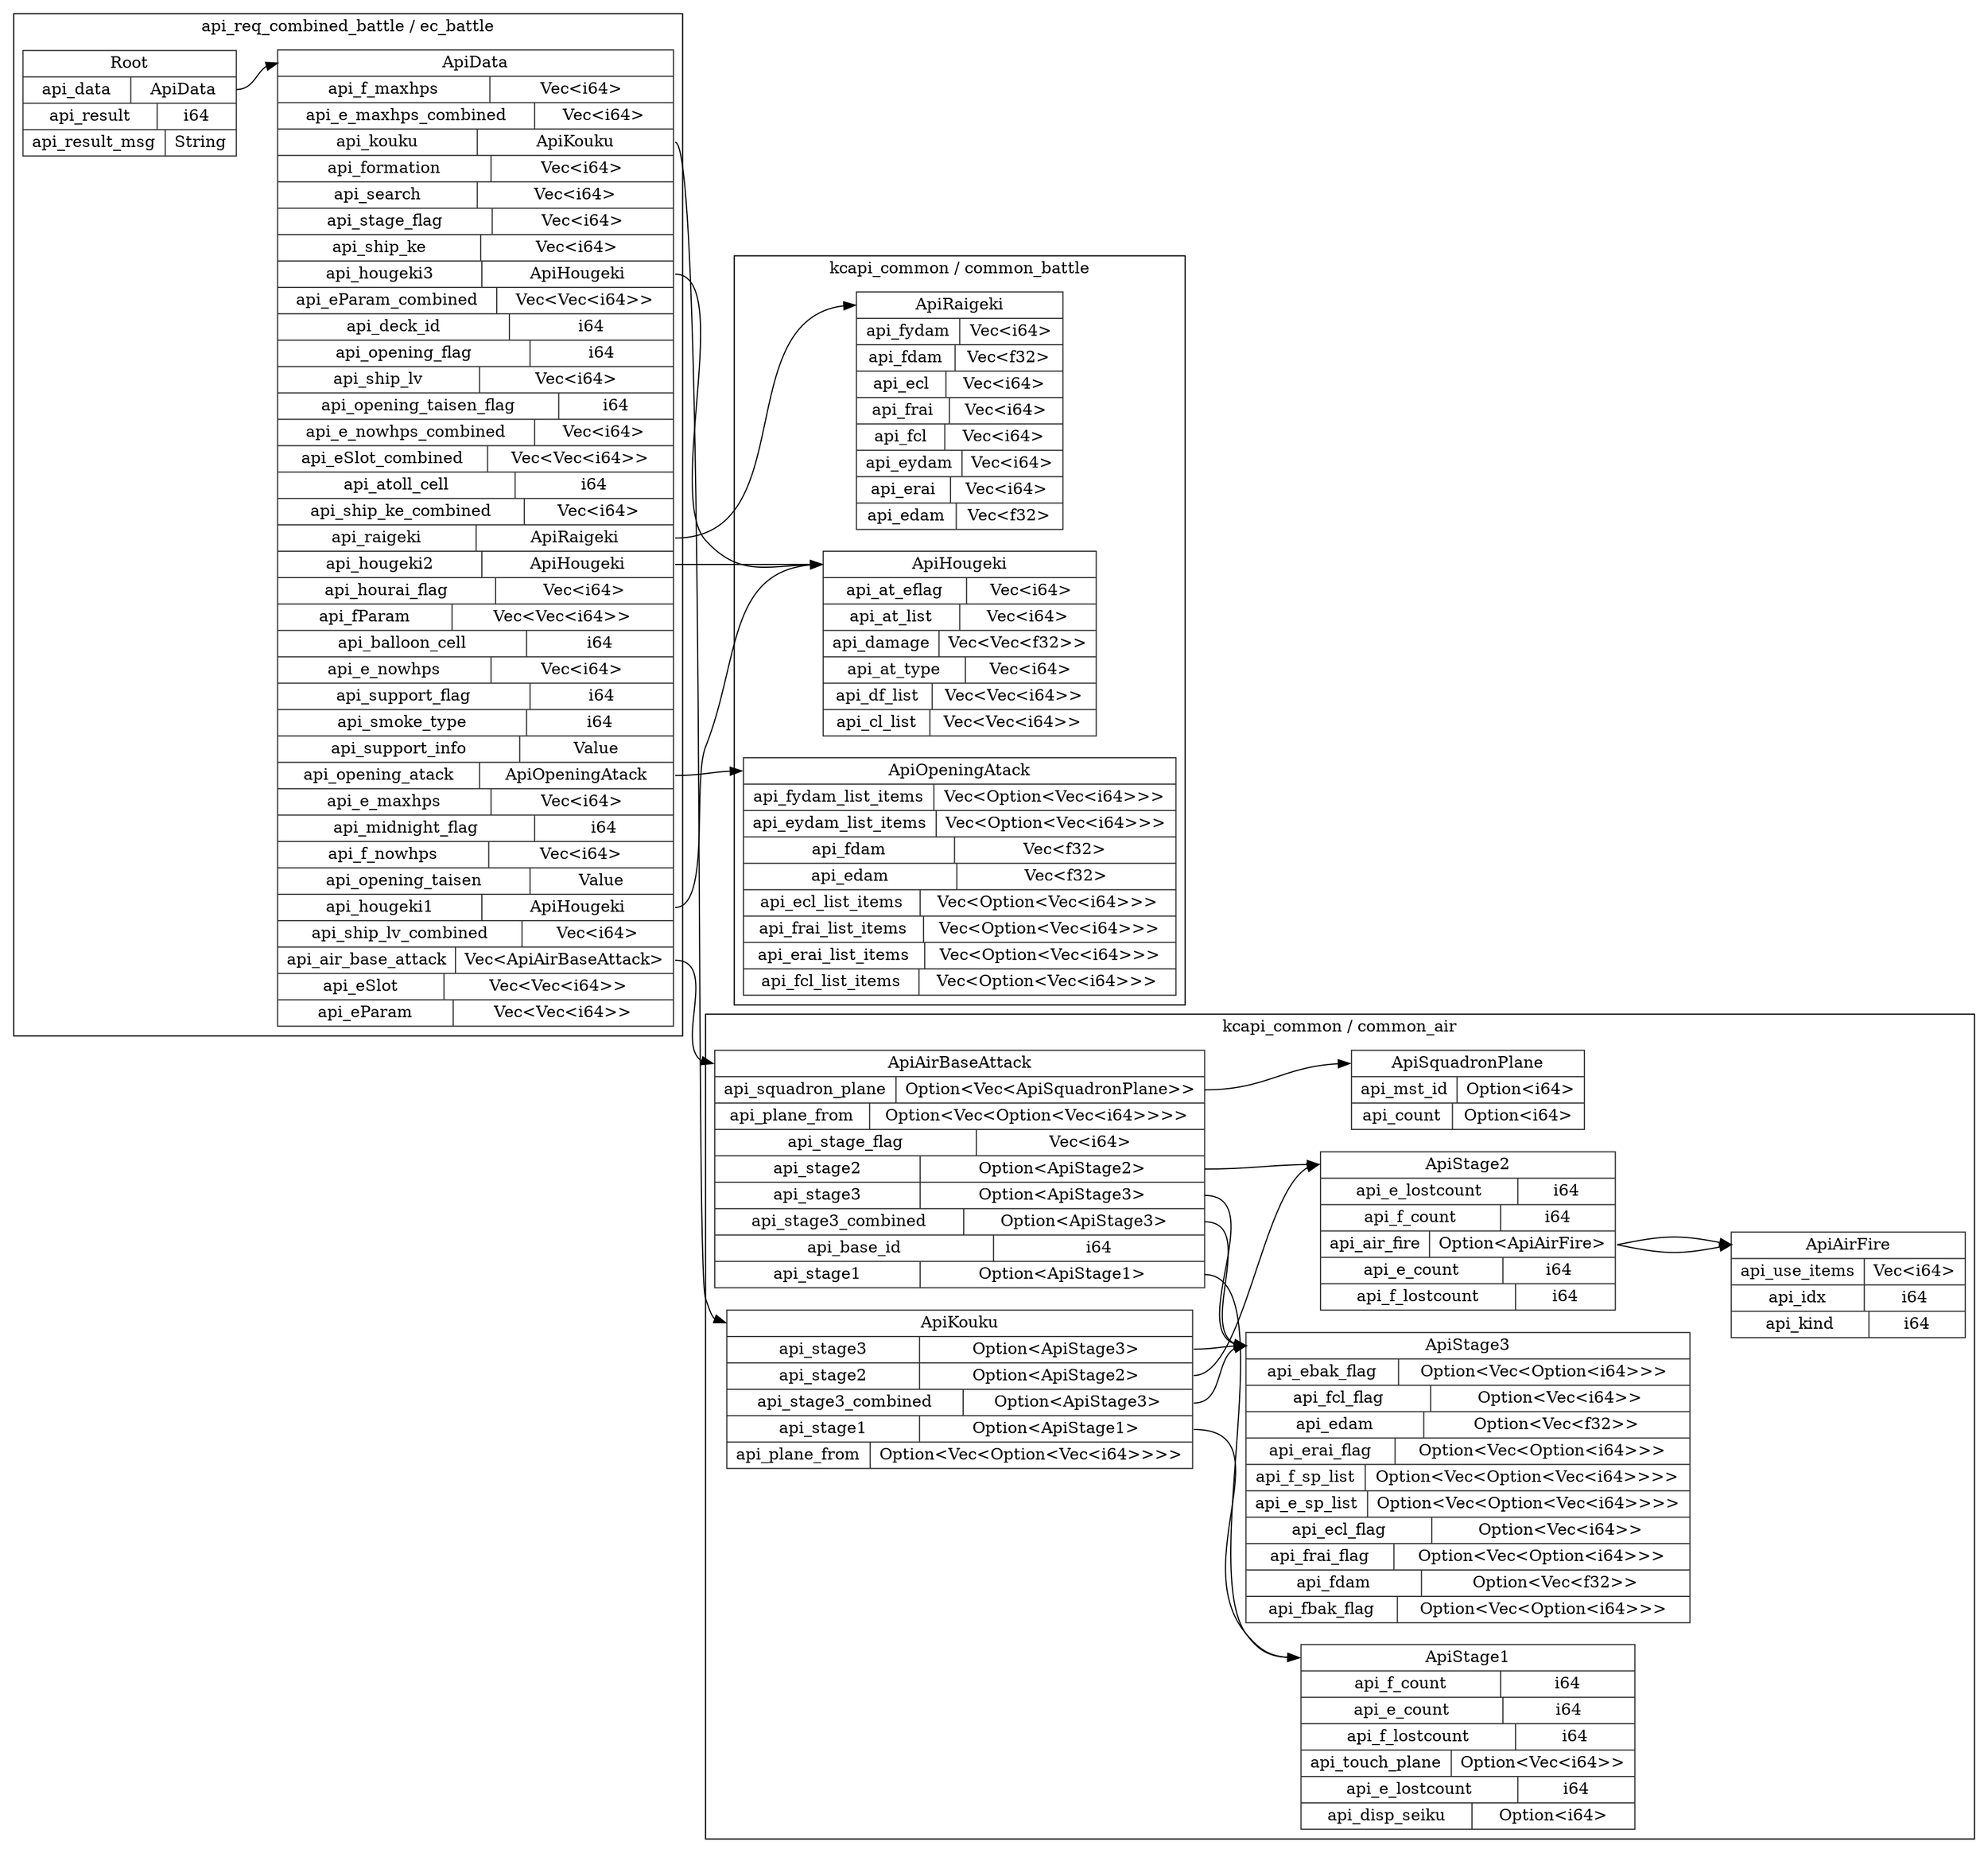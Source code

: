 digraph {
  rankdir=LR;
  subgraph cluster_0 {
    label="api_req_combined_battle / ec_battle";
    node [style="filled", color=white, style="solid", color=gray20];
    api_req_combined_battle__ec_battle__ApiData [label="<ApiData> ApiData  | { api_f_maxhps | <api_f_maxhps> Vec\<i64\> } | { api_e_maxhps_combined | <api_e_maxhps_combined> Vec\<i64\> } | { api_kouku | <api_kouku> ApiKouku } | { api_formation | <api_formation> Vec\<i64\> } | { api_search | <api_search> Vec\<i64\> } | { api_stage_flag | <api_stage_flag> Vec\<i64\> } | { api_ship_ke | <api_ship_ke> Vec\<i64\> } | { api_hougeki3 | <api_hougeki3> ApiHougeki } | { api_eParam_combined | <api_eParam_combined> Vec\<Vec\<i64\>\> } | { api_deck_id | <api_deck_id> i64 } | { api_opening_flag | <api_opening_flag> i64 } | { api_ship_lv | <api_ship_lv> Vec\<i64\> } | { api_opening_taisen_flag | <api_opening_taisen_flag> i64 } | { api_e_nowhps_combined | <api_e_nowhps_combined> Vec\<i64\> } | { api_eSlot_combined | <api_eSlot_combined> Vec\<Vec\<i64\>\> } | { api_atoll_cell | <api_atoll_cell> i64 } | { api_ship_ke_combined | <api_ship_ke_combined> Vec\<i64\> } | { api_raigeki | <api_raigeki> ApiRaigeki } | { api_hougeki2 | <api_hougeki2> ApiHougeki } | { api_hourai_flag | <api_hourai_flag> Vec\<i64\> } | { api_fParam | <api_fParam> Vec\<Vec\<i64\>\> } | { api_balloon_cell | <api_balloon_cell> i64 } | { api_e_nowhps | <api_e_nowhps> Vec\<i64\> } | { api_support_flag | <api_support_flag> i64 } | { api_smoke_type | <api_smoke_type> i64 } | { api_support_info | <api_support_info> Value } | { api_opening_atack | <api_opening_atack> ApiOpeningAtack } | { api_e_maxhps | <api_e_maxhps> Vec\<i64\> } | { api_midnight_flag | <api_midnight_flag> i64 } | { api_f_nowhps | <api_f_nowhps> Vec\<i64\> } | { api_opening_taisen | <api_opening_taisen> Value } | { api_hougeki1 | <api_hougeki1> ApiHougeki } | { api_ship_lv_combined | <api_ship_lv_combined> Vec\<i64\> } | { api_air_base_attack | <api_air_base_attack> Vec\<ApiAirBaseAttack\> } | { api_eSlot | <api_eSlot> Vec\<Vec\<i64\>\> } | { api_eParam | <api_eParam> Vec\<Vec\<i64\>\> }", shape=record];
    api_req_combined_battle__ec_battle__Root [label="<Root> Root  | { api_data | <api_data> ApiData } | { api_result | <api_result> i64 } | { api_result_msg | <api_result_msg> String }", shape=record];
    api_req_combined_battle__ec_battle__Root:api_data:e -> api_req_combined_battle__ec_battle__ApiData:ApiData:w;
  }
  subgraph cluster_1 {
    label="kcapi_common / common_battle";
    node [style="filled", color=white, style="solid", color=gray20];
    kcapi_common__common_battle__ApiHougeki [label="<ApiHougeki> ApiHougeki  | { api_at_eflag | <api_at_eflag> Vec\<i64\> } | { api_at_list | <api_at_list> Vec\<i64\> } | { api_damage | <api_damage> Vec\<Vec\<f32\>\> } | { api_at_type | <api_at_type> Vec\<i64\> } | { api_df_list | <api_df_list> Vec\<Vec\<i64\>\> } | { api_cl_list | <api_cl_list> Vec\<Vec\<i64\>\> }", shape=record];
    kcapi_common__common_battle__ApiRaigeki [label="<ApiRaigeki> ApiRaigeki  | { api_fydam | <api_fydam> Vec\<i64\> } | { api_fdam | <api_fdam> Vec\<f32\> } | { api_ecl | <api_ecl> Vec\<i64\> } | { api_frai | <api_frai> Vec\<i64\> } | { api_fcl | <api_fcl> Vec\<i64\> } | { api_eydam | <api_eydam> Vec\<i64\> } | { api_erai | <api_erai> Vec\<i64\> } | { api_edam | <api_edam> Vec\<f32\> }", shape=record];
    kcapi_common__common_battle__ApiHougeki [label="<ApiHougeki> ApiHougeki  | { api_at_eflag | <api_at_eflag> Vec\<i64\> } | { api_at_list | <api_at_list> Vec\<i64\> } | { api_damage | <api_damage> Vec\<Vec\<f32\>\> } | { api_at_type | <api_at_type> Vec\<i64\> } | { api_df_list | <api_df_list> Vec\<Vec\<i64\>\> } | { api_cl_list | <api_cl_list> Vec\<Vec\<i64\>\> }", shape=record];
    kcapi_common__common_battle__ApiOpeningAtack [label="<ApiOpeningAtack> ApiOpeningAtack  | { api_fydam_list_items | <api_fydam_list_items> Vec\<Option\<Vec\<i64\>\>\> } | { api_eydam_list_items | <api_eydam_list_items> Vec\<Option\<Vec\<i64\>\>\> } | { api_fdam | <api_fdam> Vec\<f32\> } | { api_edam | <api_edam> Vec\<f32\> } | { api_ecl_list_items | <api_ecl_list_items> Vec\<Option\<Vec\<i64\>\>\> } | { api_frai_list_items | <api_frai_list_items> Vec\<Option\<Vec\<i64\>\>\> } | { api_erai_list_items | <api_erai_list_items> Vec\<Option\<Vec\<i64\>\>\> } | { api_fcl_list_items | <api_fcl_list_items> Vec\<Option\<Vec\<i64\>\>\> }", shape=record];
    kcapi_common__common_battle__ApiHougeki [label="<ApiHougeki> ApiHougeki  | { api_at_eflag | <api_at_eflag> Vec\<i64\> } | { api_at_list | <api_at_list> Vec\<i64\> } | { api_damage | <api_damage> Vec\<Vec\<f32\>\> } | { api_at_type | <api_at_type> Vec\<i64\> } | { api_df_list | <api_df_list> Vec\<Vec\<i64\>\> } | { api_cl_list | <api_cl_list> Vec\<Vec\<i64\>\> }", shape=record];
  }
  subgraph cluster_2 {
    label="kcapi_common / common_air";
    node [style="filled", color=white, style="solid", color=gray20];
    kcapi_common__common_air__ApiKouku [label="<ApiKouku> ApiKouku  | { api_stage3 | <api_stage3> Option\<ApiStage3\> } | { api_stage2 | <api_stage2> Option\<ApiStage2\> } | { api_stage3_combined | <api_stage3_combined> Option\<ApiStage3\> } | { api_stage1 | <api_stage1> Option\<ApiStage1\> } | { api_plane_from | <api_plane_from> Option\<Vec\<Option\<Vec\<i64\>\>\>\> }", shape=record];
    kcapi_common__common_air__ApiStage3;
    kcapi_common__common_air__ApiKouku:api_stage3:e -> kcapi_common__common_air__ApiStage3:ApiStage3:w;
    kcapi_common__common_air__ApiStage2;
    kcapi_common__common_air__ApiKouku:api_stage2:e -> kcapi_common__common_air__ApiStage2:ApiStage2:w;
    kcapi_common__common_air__ApiStage3;
    kcapi_common__common_air__ApiKouku:api_stage3_combined:e -> kcapi_common__common_air__ApiStage3:ApiStage3:w;
    kcapi_common__common_air__ApiStage1;
    kcapi_common__common_air__ApiKouku:api_stage1:e -> kcapi_common__common_air__ApiStage1:ApiStage1:w;
    kcapi_common__common_air__ApiAirBaseAttack [label="<ApiAirBaseAttack> ApiAirBaseAttack  | { api_squadron_plane | <api_squadron_plane> Option\<Vec\<ApiSquadronPlane\>\> } | { api_plane_from | <api_plane_from> Option\<Vec\<Option\<Vec\<i64\>\>\>\> } | { api_stage_flag | <api_stage_flag> Vec\<i64\> } | { api_stage2 | <api_stage2> Option\<ApiStage2\> } | { api_stage3 | <api_stage3> Option\<ApiStage3\> } | { api_stage3_combined | <api_stage3_combined> Option\<ApiStage3\> } | { api_base_id | <api_base_id> i64 } | { api_stage1 | <api_stage1> Option\<ApiStage1\> }", shape=record];
    kcapi_common__common_air__ApiSquadronPlane;
    kcapi_common__common_air__ApiAirBaseAttack:api_squadron_plane:e -> kcapi_common__common_air__ApiSquadronPlane:ApiSquadronPlane:w;
    kcapi_common__common_air__ApiStage2;
    kcapi_common__common_air__ApiAirBaseAttack:api_stage2:e -> kcapi_common__common_air__ApiStage2:ApiStage2:w;
    kcapi_common__common_air__ApiStage3;
    kcapi_common__common_air__ApiAirBaseAttack:api_stage3:e -> kcapi_common__common_air__ApiStage3:ApiStage3:w;
    kcapi_common__common_air__ApiStage3;
    kcapi_common__common_air__ApiAirBaseAttack:api_stage3_combined:e -> kcapi_common__common_air__ApiStage3:ApiStage3:w;
    kcapi_common__common_air__ApiStage1;
    kcapi_common__common_air__ApiAirBaseAttack:api_stage1:e -> kcapi_common__common_air__ApiStage1:ApiStage1:w;
    kcapi_common__common_air__ApiStage3 [label="<ApiStage3> ApiStage3  | { api_ebak_flag | <api_ebak_flag> Option\<Vec\<Option\<i64\>\>\> } | { api_fcl_flag | <api_fcl_flag> Option\<Vec\<i64\>\> } | { api_edam | <api_edam> Option\<Vec\<f32\>\> } | { api_erai_flag | <api_erai_flag> Option\<Vec\<Option\<i64\>\>\> } | { api_f_sp_list | <api_f_sp_list> Option\<Vec\<Option\<Vec\<i64\>\>\>\> } | { api_e_sp_list | <api_e_sp_list> Option\<Vec\<Option\<Vec\<i64\>\>\>\> } | { api_ecl_flag | <api_ecl_flag> Option\<Vec\<i64\>\> } | { api_frai_flag | <api_frai_flag> Option\<Vec\<Option\<i64\>\>\> } | { api_fdam | <api_fdam> Option\<Vec\<f32\>\> } | { api_fbak_flag | <api_fbak_flag> Option\<Vec\<Option\<i64\>\>\> }", shape=record];
    kcapi_common__common_air__ApiStage2 [label="<ApiStage2> ApiStage2  | { api_e_lostcount | <api_e_lostcount> i64 } | { api_f_count | <api_f_count> i64 } | { api_air_fire | <api_air_fire> Option\<ApiAirFire\> } | { api_e_count | <api_e_count> i64 } | { api_f_lostcount | <api_f_lostcount> i64 }", shape=record];
    kcapi_common__common_air__ApiAirFire;
    kcapi_common__common_air__ApiStage2:api_air_fire:e -> kcapi_common__common_air__ApiAirFire:ApiAirFire:w;
    kcapi_common__common_air__ApiStage3 [label="<ApiStage3> ApiStage3  | { api_ebak_flag | <api_ebak_flag> Option\<Vec\<Option\<i64\>\>\> } | { api_fcl_flag | <api_fcl_flag> Option\<Vec\<i64\>\> } | { api_edam | <api_edam> Option\<Vec\<f32\>\> } | { api_erai_flag | <api_erai_flag> Option\<Vec\<Option\<i64\>\>\> } | { api_f_sp_list | <api_f_sp_list> Option\<Vec\<Option\<Vec\<i64\>\>\>\> } | { api_e_sp_list | <api_e_sp_list> Option\<Vec\<Option\<Vec\<i64\>\>\>\> } | { api_ecl_flag | <api_ecl_flag> Option\<Vec\<i64\>\> } | { api_frai_flag | <api_frai_flag> Option\<Vec\<Option\<i64\>\>\> } | { api_fdam | <api_fdam> Option\<Vec\<f32\>\> } | { api_fbak_flag | <api_fbak_flag> Option\<Vec\<Option\<i64\>\>\> }", shape=record];
    kcapi_common__common_air__ApiStage1 [label="<ApiStage1> ApiStage1  | { api_f_count | <api_f_count> i64 } | { api_e_count | <api_e_count> i64 } | { api_f_lostcount | <api_f_lostcount> i64 } | { api_touch_plane | <api_touch_plane> Option\<Vec\<i64\>\> } | { api_e_lostcount | <api_e_lostcount> i64 } | { api_disp_seiku | <api_disp_seiku> Option\<i64\> }", shape=record];
    kcapi_common__common_air__ApiSquadronPlane [label="<ApiSquadronPlane> ApiSquadronPlane  | { api_mst_id | <api_mst_id> Option\<i64\> } | { api_count | <api_count> Option\<i64\> }", shape=record];
    kcapi_common__common_air__ApiStage2 [label="<ApiStage2> ApiStage2  | { api_e_lostcount | <api_e_lostcount> i64 } | { api_f_count | <api_f_count> i64 } | { api_air_fire | <api_air_fire> Option\<ApiAirFire\> } | { api_e_count | <api_e_count> i64 } | { api_f_lostcount | <api_f_lostcount> i64 }", shape=record];
    kcapi_common__common_air__ApiAirFire;
    kcapi_common__common_air__ApiStage2:api_air_fire:e -> kcapi_common__common_air__ApiAirFire:ApiAirFire:w;
    kcapi_common__common_air__ApiStage3 [label="<ApiStage3> ApiStage3  | { api_ebak_flag | <api_ebak_flag> Option\<Vec\<Option\<i64\>\>\> } | { api_fcl_flag | <api_fcl_flag> Option\<Vec\<i64\>\> } | { api_edam | <api_edam> Option\<Vec\<f32\>\> } | { api_erai_flag | <api_erai_flag> Option\<Vec\<Option\<i64\>\>\> } | { api_f_sp_list | <api_f_sp_list> Option\<Vec\<Option\<Vec\<i64\>\>\>\> } | { api_e_sp_list | <api_e_sp_list> Option\<Vec\<Option\<Vec\<i64\>\>\>\> } | { api_ecl_flag | <api_ecl_flag> Option\<Vec\<i64\>\> } | { api_frai_flag | <api_frai_flag> Option\<Vec\<Option\<i64\>\>\> } | { api_fdam | <api_fdam> Option\<Vec\<f32\>\> } | { api_fbak_flag | <api_fbak_flag> Option\<Vec\<Option\<i64\>\>\> }", shape=record];
    kcapi_common__common_air__ApiStage3 [label="<ApiStage3> ApiStage3  | { api_ebak_flag | <api_ebak_flag> Option\<Vec\<Option\<i64\>\>\> } | { api_fcl_flag | <api_fcl_flag> Option\<Vec\<i64\>\> } | { api_edam | <api_edam> Option\<Vec\<f32\>\> } | { api_erai_flag | <api_erai_flag> Option\<Vec\<Option\<i64\>\>\> } | { api_f_sp_list | <api_f_sp_list> Option\<Vec\<Option\<Vec\<i64\>\>\>\> } | { api_e_sp_list | <api_e_sp_list> Option\<Vec\<Option\<Vec\<i64\>\>\>\> } | { api_ecl_flag | <api_ecl_flag> Option\<Vec\<i64\>\> } | { api_frai_flag | <api_frai_flag> Option\<Vec\<Option\<i64\>\>\> } | { api_fdam | <api_fdam> Option\<Vec\<f32\>\> } | { api_fbak_flag | <api_fbak_flag> Option\<Vec\<Option\<i64\>\>\> }", shape=record];
    kcapi_common__common_air__ApiStage1 [label="<ApiStage1> ApiStage1  | { api_f_count | <api_f_count> i64 } | { api_e_count | <api_e_count> i64 } | { api_f_lostcount | <api_f_lostcount> i64 } | { api_touch_plane | <api_touch_plane> Option\<Vec\<i64\>\> } | { api_e_lostcount | <api_e_lostcount> i64 } | { api_disp_seiku | <api_disp_seiku> Option\<i64\> }", shape=record];
    kcapi_common__common_air__ApiAirFire [label="<ApiAirFire> ApiAirFire  | { api_use_items | <api_use_items> Vec\<i64\> } | { api_idx | <api_idx> i64 } | { api_kind | <api_kind> i64 }", shape=record];
    kcapi_common__common_air__ApiAirFire [label="<ApiAirFire> ApiAirFire  | { api_use_items | <api_use_items> Vec\<i64\> } | { api_idx | <api_idx> i64 } | { api_kind | <api_kind> i64 }", shape=record];
  }
  api_req_combined_battle__ec_battle__ApiData:api_kouku:e -> kcapi_common__common_air__ApiKouku:ApiKouku:w;
  api_req_combined_battle__ec_battle__ApiData:api_hougeki3:e -> kcapi_common__common_battle__ApiHougeki:ApiHougeki:w;
  api_req_combined_battle__ec_battle__ApiData:api_raigeki:e -> kcapi_common__common_battle__ApiRaigeki:ApiRaigeki:w;
  api_req_combined_battle__ec_battle__ApiData:api_hougeki2:e -> kcapi_common__common_battle__ApiHougeki:ApiHougeki:w;
  api_req_combined_battle__ec_battle__ApiData:api_opening_atack:e -> kcapi_common__common_battle__ApiOpeningAtack:ApiOpeningAtack:w;
  api_req_combined_battle__ec_battle__ApiData:api_hougeki1:e -> kcapi_common__common_battle__ApiHougeki:ApiHougeki:w;
  api_req_combined_battle__ec_battle__ApiData:api_air_base_attack:e -> kcapi_common__common_air__ApiAirBaseAttack:ApiAirBaseAttack:w;
}
